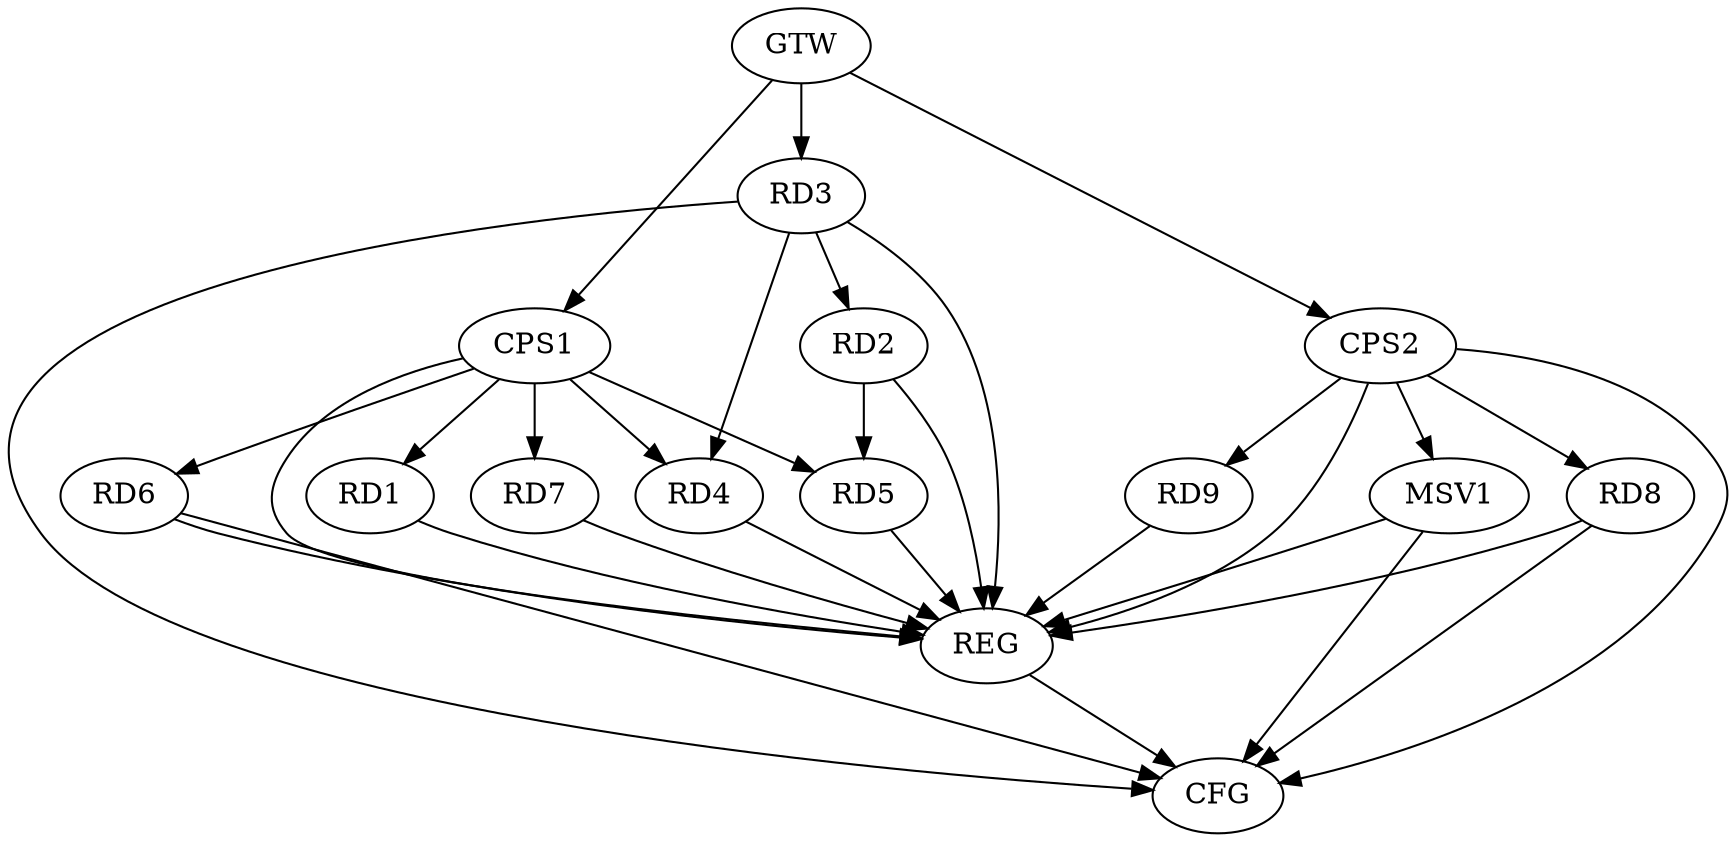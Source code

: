 strict digraph G {
  RD1 [ label="RD1" ];
  RD2 [ label="RD2" ];
  RD3 [ label="RD3" ];
  RD4 [ label="RD4" ];
  RD5 [ label="RD5" ];
  RD6 [ label="RD6" ];
  RD7 [ label="RD7" ];
  RD8 [ label="RD8" ];
  RD9 [ label="RD9" ];
  CPS1 [ label="CPS1" ];
  CPS2 [ label="CPS2" ];
  GTW [ label="GTW" ];
  REG [ label="REG" ];
  CFG [ label="CFG" ];
  MSV1 [ label="MSV1" ];
  RD3 -> RD2;
  RD2 -> RD5;
  RD3 -> RD4;
  CPS1 -> RD1;
  CPS1 -> RD4;
  CPS1 -> RD5;
  CPS1 -> RD6;
  CPS1 -> RD7;
  CPS2 -> RD8;
  CPS2 -> RD9;
  GTW -> RD3;
  GTW -> CPS1;
  GTW -> CPS2;
  RD1 -> REG;
  RD2 -> REG;
  RD3 -> REG;
  RD4 -> REG;
  RD5 -> REG;
  RD6 -> REG;
  RD7 -> REG;
  RD8 -> REG;
  RD9 -> REG;
  CPS1 -> REG;
  CPS2 -> REG;
  RD3 -> CFG;
  RD8 -> CFG;
  RD6 -> CFG;
  CPS2 -> CFG;
  REG -> CFG;
  CPS2 -> MSV1;
  MSV1 -> REG;
  MSV1 -> CFG;
}
